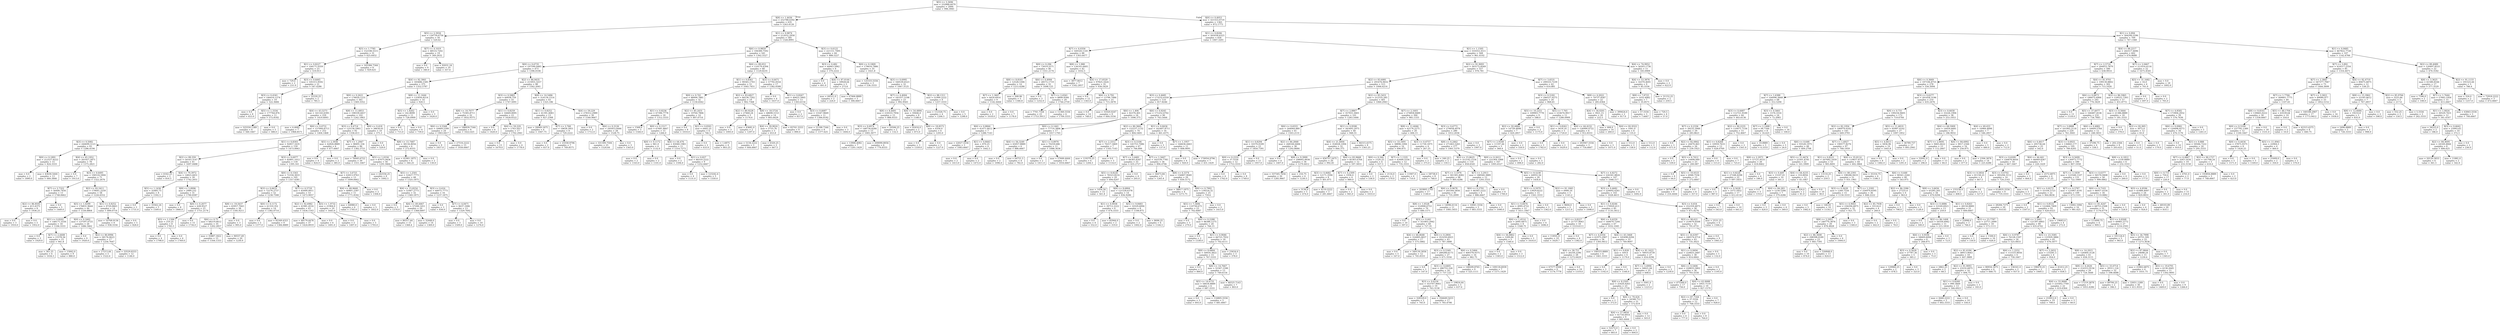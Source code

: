digraph Tree {
node [shape=box] ;
0 [label="X[5] <= 3.3696\nmse = 332888.6079\nsamples = 2000\nvalue = 996.3945"] ;
1 [label="X[8] <= 1.4436\nmse = 252788.6392\nsamples = 635\nvalue = 1263.4126"] ;
0 -> 1 [labeldistance=2.5, labelangle=45, headlabel="True"] ;
2 [label="X[5] <= 2.3934\nmse = 130739.6756\nsamples = 50\nvalue = 520.62"] ;
1 -> 2 ;
3 [label="X[5] <= 1.7785\nmse = 152108.5515\nsamples = 31\nvalue = 625.6452"] ;
2 -> 3 ;
4 [label="X[1] <= 0.8227\nmse = 104171.0359\nsamples = 23\nvalue = 519.913"] ;
3 -> 4 ;
5 [label="mse = 729.0\nsamples = 2\nvalue = 231.0"] ;
4 -> 5 ;
6 [label="X[3] <= 0.6445\nmse = 105315.9592\nsamples = 21\nvalue = 547.4286"] ;
4 -> 6 ;
7 [label="X[3] <= 0.4341\nmse = 106416.1274\nsamples = 19\nvalue = 522.3684"] ;
6 -> 7 ;
8 [label="mse = 0.0\nsamples = 8\nvalue = 453.0"] ;
7 -> 8 ;
9 [label="X[5] <= 1.3334\nmse = 177764.876\nsamples = 11\nvalue = 572.8182"] ;
7 -> 9 ;
10 [label="mse = 325550.1389\nsamples = 6\nvalue = 560.1667"] ;
9 -> 10 ;
11 [label="mse = 0.0\nsamples = 5\nvalue = 588.0"] ;
9 -> 11 ;
12 [label="mse = 32220.25\nsamples = 2\nvalue = 785.5"] ;
6 -> 12 ;
13 [label="mse = 165384.7344\nsamples = 8\nvalue = 929.625"] ;
3 -> 13 ;
14 [label="X[7] <= 4.1019\nmse = 48514.7202\nsamples = 19\nvalue = 349.2632"] ;
2 -> 14 ;
15 [label="mse = 0.0\nsamples = 9\nvalue = 340.0"] ;
14 -> 15 ;
16 [label="mse = 92031.24\nsamples = 10\nvalue = 357.6"] ;
14 -> 16 ;
17 [label="X[1] <= 0.9874\nmse = 212032.2958\nsamples = 585\nvalue = 1326.8991"] ;
1 -> 17 ;
18 [label="X[6] <= 0.9859\nmse = 194389.7592\nsamples = 541\nvalue = 1362.5527"] ;
17 -> 18 ;
19 [label="X[0] <= 0.6735\nmse = 197590.0485\nsamples = 473\nvalue = 1396.0106"] ;
18 -> 19 ;
20 [label="X[4] <= 92.3061\nmse = 183686.1585\nsamples = 375\nvalue = 1352.5787"] ;
19 -> 20 ;
21 [label="X[0] <= 0.2621\nmse = 178020.1231\nsamples = 361\nvalue = 1369.3352"] ;
20 -> 21 ;
22 [label="X[4] <= 43.5273\nmse = 161143.6395\nsamples = 259\nvalue = 1419.4093"] ;
21 -> 22 ;
23 [label="mse = 4.4082\nsamples = 7\nvalue = 1968.8571"] ;
22 -> 23 ;
24 [label="X[6] <= 0.0731\nmse = 157000.8713\nsamples = 252\nvalue = 1404.1468"] ;
22 -> 24 ;
25 [label="X[3] <= 0.5082\nmse = 244699.5123\nsamples = 93\nvalue = 1286.4194"] ;
24 -> 25 ;
26 [label="X[0] <= 0.1891\nmse = 212527.8222\nsamples = 15\nvalue = 824.3333"] ;
25 -> 26 ;
27 [label="mse = 0.0\nsamples = 2\nvalue = 1890.0"] ;
26 -> 27 ;
28 [label="mse = 43630.5444\nsamples = 13\nvalue = 660.3846"] ;
26 -> 28 ;
29 [label="X[4] <= 65.1952\nmse = 201927.5871\nsamples = 78\nvalue = 1375.2821"] ;
25 -> 29 ;
30 [label="mse = 0.0\nsamples = 7\nvalue = 1913.0"] ;
29 -> 30 ;
31 [label="X[3] <= 0.6495\nmse = 190518.5904\nsamples = 71\nvalue = 1322.2676"] ;
29 -> 31 ;
32 [label="X[7] <= 2.7322\nmse = 56446.7456\nsamples = 13\nvalue = 1748.8462"] ;
31 -> 32 ;
33 [label="X[2] <= 86.8593\nmse = 413.4375\nsamples = 8\nvalue = 1936.25"] ;
32 -> 33 ;
34 [label="mse = 0.0\nsamples = 3\nvalue = 1910.0"] ;
33 -> 34 ;
35 [label="mse = 0.0\nsamples = 5\nvalue = 1952.0"] ;
33 -> 35 ;
36 [label="mse = 0.0\nsamples = 5\nvalue = 1449.0"] ;
32 -> 36 ;
37 [label="X[2] <= 82.5411\nmse = 170641.2259\nsamples = 58\nvalue = 1226.6552"] ;
31 -> 37 ;
38 [label="X[5] <= 1.0299\nmse = 176831.9644\nsamples = 44\nvalue = 1330.8864"] ;
37 -> 38 ;
39 [label="X[1] <= 0.8202\nmse = 148171.5556\nsamples = 18\nvalue = 1106.3333"] ;
38 -> 39 ;
40 [label="mse = 0.0\nsamples = 3\nvalue = 1929.0"] ;
39 -> 40 ;
41 [label="X[7] <= 2.4408\nmse = 15378.56\nsamples = 15\nvalue = 941.8"] ;
39 -> 41 ;
42 [label="mse = 361.25\nsamples = 6\nvalue = 1034.5"] ;
41 -> 42 ;
43 [label="mse = 15842.0\nsamples = 9\nvalue = 880.0"] ;
41 -> 43 ;
44 [label="X[0] <= 0.1602\nmse = 137597.0725\nsamples = 26\nvalue = 1486.3462"] ;
38 -> 44 ;
45 [label="mse = 0.0\nsamples = 9\nvalue = 1920.0"] ;
44 -> 45 ;
46 [label="X[2] <= 80.8996\nmse = 58176.0623\nsamples = 17\nvalue = 1256.7647"] ;
44 -> 46 ;
47 [label="mse = 17213.44\nsamples = 5\nvalue = 1522.6"] ;
46 -> 47 ;
48 [label="mse = 33529.8333\nsamples = 12\nvalue = 1146.0"] ;
46 -> 48 ;
49 [label="X[1] <= 0.8252\nmse = 9729.0663\nsamples = 14\nvalue = 899.0714"] ;
37 -> 49 ;
50 [label="mse = 10768.9136\nsamples = 9\nvalue = 938.5556"] ;
49 -> 50 ;
51 [label="mse = 0.0\nsamples = 5\nvalue = 828.0"] ;
49 -> 51 ;
52 [label="X[1] <= 0.8303\nmse = 92857.1635\nsamples = 159\nvalue = 1473.0063"] ;
24 -> 52 ;
53 [label="X[2] <= 89.359\nmse = 54163.3147\nsamples = 41\nvalue = 1697.0488"] ;
52 -> 53 ;
54 [label="mse = 6162.25\nsamples = 2\nvalue = 816.5"] ;
53 -> 54 ;
55 [label="X[4] <= 79.3972\nmse = 14823.4451\nsamples = 39\nvalue = 1742.2051"] ;
53 -> 55 ;
56 [label="X[5] <= 1.1436\nmse = 32485.75\nsamples = 8\nvalue = 1592.5"] ;
55 -> 56 ;
57 [label="mse = 0.0\nsamples = 3\nvalue = 1731.0"] ;
56 -> 57 ;
58 [label="mse = 33562.24\nsamples = 5\nvalue = 1509.4"] ;
56 -> 58 ;
59 [label="X[8] <= 5.8996\nmse = 2989.232\nsamples = 31\nvalue = 1780.8387"] ;
55 -> 59 ;
60 [label="mse = 0.0\nsamples = 8\nvalue = 1866.0"] ;
59 -> 60 ;
61 [label="X[0] <= 0.2077\nmse = 628.9527\nsamples = 23\nvalue = 1751.2174"] ;
59 -> 61 ;
62 [label="X[5] <= 1.1306\nmse = 210.25\nsamples = 8\nvalue = 1783.5"] ;
61 -> 62 ;
63 [label="mse = 0.0\nsamples = 4\nvalue = 1798.0"] ;
62 -> 63 ;
64 [label="mse = 0.0\nsamples = 4\nvalue = 1769.0"] ;
62 -> 64 ;
65 [label="mse = 0.0\nsamples = 15\nvalue = 1734.0"] ;
61 -> 65 ;
66 [label="X[3] <= 0.6977\nmse = 82801.1012\nsamples = 118\nvalue = 1395.161"] ;
52 -> 66 ;
67 [label="X[0] <= 0.1563\nmse = 72334.3033\nsamples = 105\nvalue = 1357.4381"] ;
66 -> 67 ;
68 [label="X[3] <= 0.6633\nmse = 72276.2737\nsamples = 52\nvalue = 1238.7308"] ;
67 -> 68 ;
69 [label="X[8] <= 19.5637\nmse = 65957.7043\nsamples = 38\nvalue = 1185.9211"] ;
68 -> 69 ;
70 [label="X[6] <= 0.75\nmse = 68219.0612\nsamples = 35\nvalue = 1202.2857"] ;
69 -> 70 ;
71 [label="mse = 35887.1822\nsamples = 15\nvalue = 1164.1333"] ;
70 -> 71 ;
72 [label="mse = 90557.49\nsamples = 20\nvalue = 1230.9"] ;
70 -> 72 ;
73 [label="mse = 0.0\nsamples = 3\nvalue = 995.0"] ;
69 -> 73 ;
74 [label="X[0] <= 0.1172\nmse = 61310.352\nsamples = 14\nvalue = 1382.0714"] ;
68 -> 74 ;
75 [label="mse = 0.0\nsamples = 5\nvalue = 1377.0"] ;
74 -> 75 ;
76 [label="mse = 95349.4321\nsamples = 9\nvalue = 1384.8889"] ;
74 -> 76 ;
77 [label="X[7] <= 4.5718\nmse = 45000.9911\nsamples = 53\nvalue = 1473.9057"] ;
67 -> 77 ;
78 [label="X[2] <= 92.6982\nmse = 41981.4516\nsamples = 43\nvalue = 1434.1163"] ;
77 -> 78 ;
79 [label="mse = 48179.4478\nsamples = 37\nvalue = 1424.8919"] ;
78 -> 79 ;
80 [label="mse = 0.0\nsamples = 6\nvalue = 1491.0"] ;
78 -> 80 ;
81 [label="X[5] <= 1.9732\nmse = 21904.0\nsamples = 10\nvalue = 1645.0"] ;
77 -> 81 ;
82 [label="mse = 0.0\nsamples = 5\nvalue = 1497.0"] ;
81 -> 82 ;
83 [label="mse = 0.0\nsamples = 5\nvalue = 1793.0"] ;
81 -> 83 ;
84 [label="X[7] <= 3.6725\nmse = 63013.9763\nsamples = 13\nvalue = 1699.8462"] ;
66 -> 84 ;
85 [label="X[4] <= 68.9668\nmse = 40801.2397\nsamples = 11\nvalue = 1771.8182"] ;
84 -> 85 ;
86 [label="mse = 64980.0\nsamples = 6\nvalue = 1705.0"] ;
85 -> 86 ;
87 [label="mse = 0.0\nsamples = 5\nvalue = 1852.0"] ;
85 -> 87 ;
88 [label="mse = 0.0\nsamples = 2\nvalue = 1304.0"] ;
84 -> 88 ;
89 [label="X[8] <= 11.6853\nmse = 198339.4457\nsamples = 102\nvalue = 1242.1863"] ;
21 -> 89 ;
90 [label="X[3] <= 0.4714\nmse = 125136.5903\nsamples = 92\nvalue = 1336.413"] ;
89 -> 90 ;
91 [label="X[5] <= 2.3936\nmse = 42826.8889\nsamples = 6\nvalue = 677.6667"] ;
90 -> 91 ;
92 [label="mse = 0.0\nsamples = 4\nvalue = 824.0"] ;
91 -> 92 ;
93 [label="mse = 0.0\nsamples = 2\nvalue = 385.0"] ;
91 -> 93 ;
94 [label="X[7] <= 1.2947\nmse = 98491.536\nsamples = 86\nvalue = 1382.3721"] ;
90 -> 94 ;
95 [label="mse = 76045.6722\nsamples = 30\nvalue = 1551.1667"] ;
94 -> 95 ;
96 [label="X[5] <= 1.0334\nmse = 87075.9436\nsamples = 56\nvalue = 1291.9464"] ;
94 -> 96 ;
97 [label="mse = 242556.25\nsamples = 8\nvalue = 1092.5"] ;
96 -> 97 ;
98 [label="X[5] <= 1.2501\nmse = 53427.7773\nsamples = 48\nvalue = 1325.1875"] ;
96 -> 98 ;
99 [label="X[4] <= 15.8254\nmse = 51847.2773\nsamples = 32\nvalue = 1369.1875"] ;
98 -> 99 ;
100 [label="mse = 0.0\nsamples = 3\nvalue = 1374.0"] ;
99 -> 100 ;
101 [label="X[4] <= 49.4467\nmse = 57208.1451\nsamples = 29\nvalue = 1368.6897"] ;
99 -> 101 ;
102 [label="mse = 80317.44\nsamples = 15\nvalue = 1368.4"] ;
101 -> 102 ;
103 [label="mse = 32448.0\nsamples = 14\nvalue = 1369.0"] ;
101 -> 103 ;
104 [label="X[3] <= 0.616\nmse = 44972.7773\nsamples = 16\nvalue = 1237.1875"] ;
98 -> 104 ;
105 [label="mse = 0.0\nsamples = 3\nvalue = 836.0"] ;
104 -> 105 ;
106 [label="X[7] <= 4.0471\nmse = 9637.1006\nsamples = 13\nvalue = 1329.7692"] ;
104 -> 106 ;
107 [label="mse = 0.0\nsamples = 3\nvalue = 1509.0"] ;
106 -> 107 ;
108 [label="mse = 0.0\nsamples = 10\nvalue = 1276.0"] ;
106 -> 108 ;
109 [label="X[0] <= 0.418\nmse = 38630.01\nsamples = 10\nvalue = 375.3"] ;
89 -> 109 ;
110 [label="mse = 0.0\nsamples = 4\nvalue = 529.0"] ;
109 -> 110 ;
111 [label="X[8] <= 15.7487\nmse = 38134.8056\nsamples = 6\nvalue = 272.8333"] ;
109 -> 111 ;
112 [label="mse = 41901.1875\nsamples = 4\nvalue = 344.25"] ;
111 -> 112 ;
113 [label="mse = 0.0\nsamples = 2\nvalue = 130.0"] ;
111 -> 113 ;
114 [label="X[8] <= 11.1644\nmse = 135856.8214\nsamples = 14\nvalue = 920.5"] ;
20 -> 114 ;
115 [label="X[5] <= 1.8262\nmse = 142.8099\nsamples = 11\nvalue = 728.0909"] ;
114 -> 115 ;
116 [label="mse = 0.0\nsamples = 5\nvalue = 715.0"] ;
115 -> 116 ;
117 [label="mse = 0.0\nsamples = 6\nvalue = 739.0"] ;
115 -> 117 ;
118 [label="mse = 0.0\nsamples = 3\nvalue = 1626.0"] ;
114 -> 118 ;
119 [label="X[2] <= 86.9435\nmse = 215955.3257\nsamples = 98\nvalue = 1562.2041"] ;
19 -> 119 ;
120 [label="X[3] <= 0.5883\nmse = 60938.759\nsamples = 55\nvalue = 1747.5091"] ;
119 -> 120 ;
121 [label="X[8] <= 10.7077\nmse = 75305.8711\nsamples = 32\nvalue = 1832.9375"] ;
120 -> 121 ;
122 [label="X[6] <= 0.5568\nmse = 18469.5399\nsamples = 24\nvalue = 1903.0417"] ;
121 -> 122 ;
123 [label="mse = 0.0\nsamples = 9\nvalue = 1857.0"] ;
122 -> 123 ;
124 [label="mse = 27516.2222\nsamples = 15\nvalue = 1930.6667"] ;
122 -> 124 ;
125 [label="mse = 186839.7344\nsamples = 8\nvalue = 1622.625"] ;
121 -> 125 ;
126 [label="X[1] <= 0.8259\nmse = 16669.0095\nsamples = 23\nvalue = 1628.6522"] ;
120 -> 126 ;
127 [label="mse = 0.0\nsamples = 6\nvalue = 1420.0"] ;
126 -> 127 ;
128 [label="X[4] <= 59.229\nmse = 1763.5017\nsamples = 17\nvalue = 1702.2941"] ;
126 -> 128 ;
129 [label="mse = 0.0\nsamples = 13\nvalue = 1679.0"] ;
128 -> 129 ;
130 [label="mse = 0.0\nsamples = 4\nvalue = 1778.0"] ;
128 -> 130 ;
131 [label="X[8] <= 14.5486\nmse = 314134.1514\nsamples = 43\nvalue = 1325.186"] ;
119 -> 131 ;
132 [label="X[1] <= 0.8252\nmse = 41391.4083\nsamples = 13\nvalue = 827.2308"] ;
131 -> 132 ;
133 [label="mse = 20049.1875\nsamples = 4\nvalue = 1047.75"] ;
132 -> 133 ;
134 [label="X[7] <= 3.768\nmse = 19658.3951\nsamples = 9\nvalue = 729.2222"] ;
132 -> 134 ;
135 [label="mse = 0.0\nsamples = 2\nvalue = 657.0"] ;
134 -> 135 ;
136 [label="mse = 23358.9796\nsamples = 7\nvalue = 749.8571"] ;
134 -> 136 ;
137 [label="X[4] <= 59.229\nmse = 278312.2989\nsamples = 30\nvalue = 1540.9667"] ;
131 -> 137 ;
138 [label="mse = 0.0\nsamples = 2\nvalue = 1712.0"] ;
137 -> 138 ;
139 [label="X[6] <= 0.3126\nmse = 295953.0446\nsamples = 28\nvalue = 1528.75"] ;
137 -> 139 ;
140 [label="mse = 331309.7504\nsamples = 25\nvalue = 1524.64"] ;
139 -> 140 ;
141 [label="mse = 0.0\nsamples = 3\nvalue = 1563.0"] ;
139 -> 141 ;
142 [label="X[4] <= 89.053\nmse = 110179.4394\nsamples = 68\nvalue = 1129.8235"] ;
18 -> 142 ;
143 [label="X[1] <= 0.8361\nmse = 99365.1703\nsamples = 51\nvalue = 1045.7451"] ;
142 -> 143 ;
144 [label="X[0] <= 0.741\nmse = 88994.7881\nsamples = 32\nvalue = 1130.6562"] ;
143 -> 144 ;
145 [label="X[1] <= 0.8236\nmse = 67396.7778\nsamples = 18\nvalue = 1312.3333"] ;
144 -> 145 ;
146 [label="mse = 1568.0\nsamples = 3\nvalue = 1544.0"] ;
145 -> 146 ;
147 [label="X[0] <= 0.1517\nmse = 67681.8667\nsamples = 15\nvalue = 1266.0"] ;
145 -> 147 ;
148 [label="X[0] <= 0.1172\nmse = 961.0\nsamples = 4\nvalue = 1132.0"] ;
147 -> 148 ;
149 [label="mse = 0.0\nsamples = 2\nvalue = 1163.0"] ;
148 -> 149 ;
150 [label="mse = 0.0\nsamples = 2\nvalue = 1101.0"] ;
148 -> 150 ;
151 [label="X[4] <= 64.476\nmse = 83040.1983\nsamples = 11\nvalue = 1314.7273"] ;
147 -> 151 ;
152 [label="mse = 0.0\nsamples = 2\nvalue = 1594.0"] ;
151 -> 152 ;
153 [label="X[1] <= 0.827\nmse = 80310.2222\nsamples = 9\nvalue = 1252.6667"] ;
151 -> 153 ;
154 [label="mse = 0.0\nsamples = 4\nvalue = 1131.0"] ;
153 -> 154 ;
155 [label="mse = 123242.4\nsamples = 5\nvalue = 1350.0"] ;
153 -> 155 ;
156 [label="X[2] <= 85.2431\nmse = 19764.7806\nsamples = 14\nvalue = 897.0714"] ;
144 -> 156 ;
157 [label="mse = 0.0\nsamples = 8\nvalue = 1010.0"] ;
156 -> 157 ;
158 [label="X[1] <= 0.8301\nmse = 6442.25\nsamples = 6\nvalue = 746.5"] ;
156 -> 158 ;
159 [label="mse = 0.0\nsamples = 2\nvalue = 633.0"] ;
158 -> 159 ;
160 [label="mse = 1.6875\nsamples = 4\nvalue = 803.25"] ;
158 -> 160 ;
161 [label="X[2] <= 83.6827\nmse = 84236.7202\nsamples = 19\nvalue = 902.7368"] ;
143 -> 161 ;
162 [label="X[2] <= 80.9228\nmse = 27460.24\nsamples = 5\nvalue = 1174.6"] ;
161 -> 162 ;
163 [label="mse = 0.0\nsamples = 3\nvalue = 1093.0"] ;
162 -> 163 ;
164 [label="mse = 43681.0\nsamples = 2\nvalue = 1297.0"] ;
162 -> 164 ;
165 [label="X[8] <= 18.5724\nmse = 68690.5153\nsamples = 14\nvalue = 805.6429"] ;
161 -> 165 ;
166 [label="X[4] <= 39.9024\nmse = 5733.76\nsamples = 5\nvalue = 653.8"] ;
165 -> 166 ;
167 [label="mse = 5134.2222\nsamples = 3\nvalue = 644.6667"] ;
166 -> 167 ;
168 [label="mse = 6320.25\nsamples = 2\nvalue = 667.5"] ;
166 -> 168 ;
169 [label="mse = 83741.3333\nsamples = 9\nvalue = 890.0"] ;
165 -> 169 ;
170 [label="X[3] <= 0.6471\nmse = 57792.0554\nsamples = 17\nvalue = 1382.0588"] ;
142 -> 170 ;
171 [label="mse = 0.0\nsamples = 4\nvalue = 1637.0"] ;
170 -> 171 ;
172 [label="X[1] <= 0.8267\nmse = 49422.3905\nsamples = 13\nvalue = 1303.6154"] ;
170 -> 172 ;
173 [label="mse = 0.0\nsamples = 2\nvalue = 857.0"] ;
172 -> 173 ;
174 [label="X[3] <= 0.6687\nmse = 15547.9669\nsamples = 11\nvalue = 1384.8182"] ;
172 -> 174 ;
175 [label="mse = 21188.7344\nsamples = 8\nvalue = 1377.625"] ;
174 -> 175 ;
176 [label="mse = 0.0\nsamples = 3\nvalue = 1404.0"] ;
174 -> 176 ;
177 [label="X[3] <= 0.6122\nmse = 221151.7495\nsamples = 44\nvalue = 888.5227"] ;
17 -> 177 ;
178 [label="X[3] <= 0.482\nmse = 44963.5062\nsamples = 9\nvalue = 370.2222"] ;
177 -> 178 ;
179 [label="mse = 0.0\nsamples = 4\nvalue = 491.0"] ;
178 -> 179 ;
180 [label="X[4] <= 87.0144\nmse = 59928.64\nsamples = 5\nvalue = 273.6"] ;
178 -> 180 ;
181 [label="mse = 44521.0\nsamples = 2\nvalue = 224.0"] ;
180 -> 181 ;
182 [label="mse = 67466.8889\nsamples = 3\nvalue = 306.6667"] ;
180 -> 182 ;
183 [label="X[0] <= 0.1809\nmse = 179616.7886\nsamples = 35\nvalue = 1021.8"] ;
177 -> 183 ;
184 [label="mse = 125333.5556\nsamples = 3\nvalue = 536.3333"] ;
183 -> 184 ;
185 [label="X[3] <= 0.6995\nmse = 160539.6523\nsamples = 32\nvalue = 1067.3125"] ;
183 -> 185 ;
186 [label="X[7] <= 4.4004\nmse = 183357.5198\nsamples = 23\nvalue = 992.9565"] ;
185 -> 186 ;
187 [label="X[8] <= 8.4491\nmse = 218333.7956\nsamples = 15\nvalue = 888.9333"] ;
186 -> 187 ;
188 [label="X[3] <= 0.6974\nmse = 148734.8284\nsamples = 13\nvalue = 1005.3077"] ;
187 -> 188 ;
189 [label="mse = 13906.4082\nsamples = 7\nvalue = 1201.1429"] ;
188 -> 189 ;
190 [label="mse = 209090.8056\nsamples = 6\nvalue = 776.8333"] ;
188 -> 190 ;
191 [label="mse = 10506.25\nsamples = 2\nvalue = 132.5"] ;
187 -> 191 ;
192 [label="X[4] <= 54.4894\nmse = 59446.0\nsamples = 8\nvalue = 1188.0"] ;
186 -> 192 ;
193 [label="mse = 92416.0\nsamples = 2\nvalue = 873.0"] ;
192 -> 193 ;
194 [label="X[8] <= 18.8572\nmse = 4356.0\nsamples = 6\nvalue = 1293.0"] ;
192 -> 194 ;
195 [label="mse = 0.0\nsamples = 3\nvalue = 1359.0"] ;
194 -> 195 ;
196 [label="mse = 0.0\nsamples = 3\nvalue = 1227.0"] ;
194 -> 196 ;
197 [label="X[2] <= 88.1311\nmse = 51990.2222\nsamples = 9\nvalue = 1257.3333"] ;
185 -> 197 ;
198 [label="mse = 112326.75\nsamples = 4\nvalue = 1206.5"] ;
197 -> 198 ;
199 [label="mse = 0.0\nsamples = 5\nvalue = 1298.0"] ;
197 -> 199 ;
200 [label="X[0] <= 0.4053\nmse = 321553.0719\nsamples = 1365\nvalue = 872.1773"] ;
0 -> 200 [labeldistance=2.5, labelangle=-45, headlabel="False"] ;
201 [label="X[1] <= 0.8206\nmse = 305038.6323\nsamples = 656\nvalue = 1007.3201"] ;
200 -> 201 ;
202 [label="X[7] <= 4.0356\nmse = 169320.1145\nsamples = 88\nvalue = 1303.6477"] ;
201 -> 202 ;
203 [label="X[0] <= 0.296\nmse = 73019.2571\nsamples = 46\nvalue = 1551.2174"] ;
202 -> 203 ;
204 [label="X[8] <= 8.8161\nmse = 12528.5306\nsamples = 14\nvalue = 1215.4286"] ;
203 -> 204 ;
205 [label="X[7] <= 1.3607\nmse = 4424.6914\nsamples = 9\nvalue = 1142.4444"] ;
204 -> 205 ;
206 [label="mse = 0.0\nsamples = 2\nvalue = 1018.0"] ;
205 -> 206 ;
207 [label="mse = 0.0\nsamples = 7\nvalue = 1178.0"] ;
205 -> 207 ;
208 [label="mse = 268.96\nsamples = 5\nvalue = 1346.8"] ;
204 -> 208 ;
209 [label="X[6] <= 0.4994\nmse = 28572.1719\nsamples = 32\nvalue = 1698.125"] ;
203 -> 209 ;
210 [label="mse = 0.0\nsamples = 3\nvalue = 1252.0"] ;
209 -> 210 ;
211 [label="X[7] <= 2.6561\nmse = 8808.9584\nsamples = 29\nvalue = 1744.2759"] ;
209 -> 211 ;
212 [label="mse = 7741.7164\nsamples = 23\nvalue = 1753.3913"] ;
211 -> 212 ;
213 [label="mse = 11360.5556\nsamples = 6\nvalue = 1709.3333"] ;
211 -> 213 ;
214 [label="X[8] <= 1.988\nmse = 134143.4405\nsamples = 42\nvalue = 1032.5"] ;
202 -> 214 ;
215 [label="mse = 3877.0612\nsamples = 7\nvalue = 1542.2857"] ;
214 -> 215 ;
216 [label="X[4] <= 17.0529\nmse = 97825.1624\nsamples = 35\nvalue = 930.5429"] ;
214 -> 216 ;
217 [label="mse = 0.0\nsamples = 12\nvalue = 1343.0"] ;
216 -> 217 ;
218 [label="X[6] <= 0.792\nmse = 13796.7486\nsamples = 23\nvalue = 715.3478"] ;
216 -> 218 ;
219 [label="mse = 0.0\nsamples = 14\nvalue = 748.0"] ;
218 -> 219 ;
220 [label="mse = 31020.0247\nsamples = 9\nvalue = 664.5556"] ;
218 -> 220 ;
221 [label="X[1] <= 1.1505\nmse = 310353.3511\nsamples = 568\nvalue = 961.4102"] ;
201 -> 221 ;
222 [label="X[2] <= 91.9093\nmse = 303172.8569\nsamples = 557\nvalue = 976.781"] ;
221 -> 222 ;
223 [label="X[2] <= 83.6081\nmse = 291676.9032\nsamples = 515\nvalue = 1006.6214"] ;
222 -> 223 ;
224 [label="X[3] <= 0.4685\nmse = 173232.6359\nsamples = 114\nvalue = 817.8246"] ;
223 -> 224 ;
225 [label="X[6] <= 1.406\nmse = 82376.401\nsamples = 24\nvalue = 1096.375"] ;
224 -> 225 ;
226 [label="X[6] <= 0.8844\nmse = 41471.0612\nsamples = 7\nvalue = 1288.7143"] ;
225 -> 226 ;
227 [label="mse = 22027.5556\nsamples = 3\nvalue = 1083.6667"] ;
226 -> 227 ;
228 [label="X[1] <= 0.8443\nmse = 870.25\nsamples = 4\nvalue = 1442.5"] ;
226 -> 228 ;
229 [label="mse = 0.0\nsamples = 2\nvalue = 1413.0"] ;
228 -> 229 ;
230 [label="mse = 0.0\nsamples = 2\nvalue = 1472.0"] ;
228 -> 230 ;
231 [label="X[0] <= 0.1441\nmse = 77714.3806\nsamples = 17\nvalue = 1017.1765"] ;
225 -> 231 ;
232 [label="X[4] <= 56.3249\nmse = 65057.8889\nsamples = 6\nvalue = 886.6667"] ;
231 -> 232 ;
233 [label="mse = 0.0\nsamples = 2\nvalue = 1096.0"] ;
232 -> 233 ;
234 [label="mse = 64721.5\nsamples = 4\nvalue = 782.0"] ;
232 -> 234 ;
235 [label="X[1] <= 0.8976\nmse = 70259.686\nsamples = 11\nvalue = 1088.3636"] ;
231 -> 235 ;
236 [label="mse = 0.0\nsamples = 2\nvalue = 1411.0"] ;
235 -> 236 ;
237 [label="mse = 57600.4444\nsamples = 9\nvalue = 1016.6667"] ;
235 -> 237 ;
238 [label="X[6] <= 0.9245\nmse = 171252.6702\nsamples = 90\nvalue = 743.5444"] ;
224 -> 238 ;
239 [label="X[2] <= 80.3662\nmse = 152237.1132\nsamples = 74\nvalue = 804.5405"] ;
238 -> 239 ;
240 [label="X[7] <= 2.3312\nmse = 70217.3469\nsamples = 7\nvalue = 1165.7143"] ;
239 -> 240 ;
241 [label="mse = 119370.25\nsamples = 4\nvalue = 1204.5"] ;
240 -> 241 ;
242 [label="mse = 0.0\nsamples = 3\nvalue = 1114.0"] ;
240 -> 242 ;
243 [label="X[3] <= 0.5106\nmse = 145753.7086\nsamples = 67\nvalue = 766.806"] ;
239 -> 243 ;
244 [label="X[7] <= 3.4481\nmse = 94365.8347\nsamples = 33\nvalue = 635.2727"] ;
243 -> 244 ;
245 [label="X[5] <= 8.8226\nmse = 78323.8216\nsamples = 29\nvalue = 694.6207"] ;
244 -> 245 ;
246 [label="mse = 1456.56\nsamples = 15\nvalue = 561.8"] ;
245 -> 246 ;
247 [label="X[8] <= 8.6804\nmse = 121528.6378\nsamples = 14\nvalue = 836.9286"] ;
245 -> 247 ;
248 [label="X[1] <= 0.9938\nmse = 39712.2222\nsamples = 6\nvalue = 474.3333"] ;
247 -> 248 ;
249 [label="mse = 0.0\nsamples = 4\nvalue = 552.0"] ;
248 -> 249 ;
250 [label="mse = 82944.0\nsamples = 2\nvalue = 319.0"] ;
248 -> 250 ;
251 [label="X[5] <= 9.8483\nmse = 10329.6094\nsamples = 8\nvalue = 1108.875"] ;
247 -> 251 ;
252 [label="mse = 0.0\nsamples = 2\nvalue = 1002.0"] ;
251 -> 252 ;
253 [label="mse = 8696.25\nsamples = 6\nvalue = 1144.5"] ;
251 -> 253 ;
254 [label="mse = 0.0\nsamples = 4\nvalue = 205.0"] ;
244 -> 254 ;
255 [label="X[7] <= 1.5607\nmse = 162539.7785\nsamples = 34\nvalue = 894.4706"] ;
243 -> 255 ;
256 [label="mse = 34473.84\nsamples = 5\nvalue = 1265.4"] ;
255 -> 256 ;
257 [label="X[8] <= 6.3374\nmse = 156807.9049\nsamples = 29\nvalue = 830.5172"] ;
255 -> 257 ;
258 [label="mse = 38817.1875\nsamples = 4\nvalue = 1273.75"] ;
257 -> 258 ;
259 [label="X[6] <= 0.7902\nmse = 139224.32\nsamples = 25\nvalue = 759.6"] ;
257 -> 259 ;
260 [label="X[5] <= 7.3406\nmse = 110730.673\nsamples = 23\nvalue = 702.6087"] ;
259 -> 260 ;
261 [label="mse = 0.0\nsamples = 3\nvalue = 279.0"] ;
260 -> 261 ;
262 [label="X[6] <= 0.2288\nmse = 96386.1275\nsamples = 20\nvalue = 766.15"] ;
260 -> 262 ;
263 [label="mse = 0.0\nsamples = 2\nvalue = 1338.0"] ;
262 -> 263 ;
264 [label="X[1] <= 0.9046\nmse = 66723.7932\nsamples = 18\nvalue = 702.6111"] ;
262 -> 264 ;
265 [label="X[8] <= 8.6804\nmse = 50054.3822\nsamples = 15\nvalue = 767.5333"] ;
264 -> 265 ;
266 [label="mse = 0.0\nsamples = 2\nvalue = 884.0"] ;
265 -> 266 ;
267 [label="X[8] <= 14.7667\nmse = 55347.1598\nsamples = 13\nvalue = 749.6154"] ;
265 -> 267 ;
268 [label="X[5] <= 14.6731\nmse = 58434.8889\nsamples = 6\nvalue = 687.3333"] ;
267 -> 268 ;
269 [label="mse = 0.0\nsamples = 3\nvalue = 693.0"] ;
268 -> 269 ;
270 [label="mse = 116805.5556\nsamples = 3\nvalue = 681.6667"] ;
268 -> 270 ;
271 [label="mse = 46525.7143\nsamples = 7\nvalue = 803.0"] ;
267 -> 271 ;
272 [label="mse = 23624.0\nsamples = 3\nvalue = 378.0"] ;
264 -> 272 ;
273 [label="mse = 0.0\nsamples = 2\nvalue = 1415.0"] ;
259 -> 273 ;
274 [label="X[1] <= 0.8436\nmse = 162407.8711\nsamples = 16\nvalue = 461.4375"] ;
238 -> 274 ;
275 [label="mse = 0.0\nsamples = 5\nvalue = 137.0"] ;
274 -> 275 ;
276 [label="X[7] <= 1.1957\nmse = 166636.4463\nsamples = 11\nvalue = 608.9091"] ;
274 -> 276 ;
277 [label="mse = 0.0\nsamples = 4\nvalue = 920.0"] ;
276 -> 277 ;
278 [label="mse = 174954.9796\nsamples = 7\nvalue = 431.1429"] ;
276 -> 278 ;
279 [label="X[2] <= 85.5431\nmse = 312335.285\nsamples = 401\nvalue = 1060.2943"] ;
223 -> 279 ;
280 [label="X[7] <= 2.8867\nmse = 357031.0401\nsamples = 101\nvalue = 1283.5446"] ;
279 -> 280 ;
281 [label="X[6] <= 0.6555\nmse = 244064.889\nsamples = 61\nvalue = 1503.2131"] ;
280 -> 281 ;
282 [label="X[1] <= 0.8294\nmse = 10370.0189\nsamples = 23\nvalue = 1850.7391"] ;
281 -> 282 ;
283 [label="X[0] <= 0.2332\nmse = 37.5556\nsamples = 12\nvalue = 1753.3333"] ;
282 -> 283 ;
284 [label="mse = 0.0\nsamples = 4\nvalue = 1762.0"] ;
283 -> 284 ;
285 [label="mse = 0.0\nsamples = 8\nvalue = 1749.0"] ;
283 -> 285 ;
286 [label="mse = 0.0\nsamples = 11\nvalue = 1957.0"] ;
282 -> 286 ;
287 [label="X[2] <= 84.2848\nmse = 268166.6406\nsamples = 38\nvalue = 1292.8684"] ;
281 -> 287 ;
288 [label="mse = 0.0\nsamples = 4\nvalue = 1407.0"] ;
287 -> 288 ;
289 [label="X[8] <= 9.3999\nmse = 298002.8936\nsamples = 34\nvalue = 1279.4412"] ;
287 -> 289 ;
290 [label="mse = 337345.7656\nsamples = 30\nvalue = 1285.9667"] ;
289 -> 290 ;
291 [label="mse = 216.75\nsamples = 4\nvalue = 1230.5"] ;
289 -> 291 ;
292 [label="X[1] <= 0.9598\nmse = 343495.2975\nsamples = 40\nvalue = 948.55"] ;
280 -> 292 ;
293 [label="X[4] <= 21.4004\nmse = 354028.1094\nsamples = 32\nvalue = 844.375"] ;
292 -> 293 ;
294 [label="mse = 456757.2475\nsamples = 20\nvalue = 992.45"] ;
293 -> 294 ;
295 [label="X[4] <= 83.9668\nmse = 85363.0764\nsamples = 12\nvalue = 597.5833"] ;
293 -> 295 ;
296 [label="X[3] <= 0.4682\nmse = 12171.3594\nsamples = 8\nvalue = 401.875"] ;
295 -> 296 ;
297 [label="mse = 3136.0\nsamples = 5\nvalue = 474.0"] ;
296 -> 297 ;
298 [label="mse = 4110.2222\nsamples = 3\nvalue = 281.6667"] ;
296 -> 298 ;
299 [label="X[7] <= 4.2309\nmse = 1936.0\nsamples = 4\nvalue = 989.0"] ;
295 -> 299 ;
300 [label="mse = 0.0\nsamples = 2\nvalue = 945.0"] ;
299 -> 300 ;
301 [label="mse = 0.0\nsamples = 2\nvalue = 1033.0"] ;
299 -> 301 ;
302 [label="mse = 84315.4375\nsamples = 8\nvalue = 1365.25"] ;
292 -> 302 ;
303 [label="X[7] <= 2.1603\nmse = 274858.8489\nsamples = 300\nvalue = 985.1333"] ;
279 -> 303 ;
304 [label="X[8] <= 11.6046\nmse = 62176.2275\nsamples = 20\nvalue = 606.15"] ;
303 -> 304 ;
305 [label="X[5] <= 33.3491\nmse = 38896.1094\nsamples = 16\nvalue = 690.875"] ;
304 -> 305 ;
306 [label="X[0] <= 0.344\nmse = 1520.25\nsamples = 4\nvalue = 557.5"] ;
305 -> 306 ;
307 [label="mse = 0.0\nsamples = 2\nvalue = 536.0"] ;
306 -> 307 ;
308 [label="mse = 2116.0\nsamples = 2\nvalue = 579.0"] ;
306 -> 308 ;
309 [label="X[7] <= 1.1335\nmse = 43448.5556\nsamples = 12\nvalue = 735.3333"] ;
305 -> 309 ;
310 [label="mse = 11907.0\nsamples = 4\nvalue = 710.0"] ;
309 -> 310 ;
311 [label="mse = 58738.0\nsamples = 8\nvalue = 748.0"] ;
309 -> 311 ;
312 [label="X[3] <= 0.4757\nmse = 11730.1875\nsamples = 4\nvalue = 267.25"] ;
304 -> 312 ;
313 [label="mse = 0.0\nsamples = 2\nvalue = 375.0"] ;
312 -> 313 ;
314 [label="mse = 240.25\nsamples = 2\nvalue = 159.5"] ;
312 -> 314 ;
315 [label="X[3] <= 0.6772\nmse = 279058.4978\nsamples = 280\nvalue = 1012.2036"] ;
303 -> 315 ;
316 [label="X[8] <= 6.2462\nmse = 271463.5265\nsamples = 277\nvalue = 1001.5379"] ;
315 -> 316 ;
317 [label="X[5] <= 15.8625\nmse = 312142.1534\nsamples = 110\nvalue = 858.6545"] ;
316 -> 317 ;
318 [label="X[7] <= 3.1076\nmse = 301305.4082\nsamples = 98\nvalue = 805.4286"] ;
317 -> 318 ;
319 [label="mse = 203805.1765\nsamples = 17\nvalue = 1140.0"] ;
318 -> 319 ;
320 [label="X[6] <= 0.9678\nmse = 293344.5856\nsamples = 81\nvalue = 735.2099"] ;
318 -> 320 ;
321 [label="X[8] <= 1.0528\nmse = 314908.6753\nsamples = 70\nvalue = 680.1571"] ;
320 -> 321 ;
322 [label="mse = 0.0\nsamples = 10\nvalue = 397.0"] ;
321 -> 322 ;
323 [label="X[3] <= 0.441\nmse = 351803.2942\nsamples = 60\nvalue = 727.35"] ;
321 -> 323 ;
324 [label="X[4] <= 66.0648\nmse = 316005.0657\nsamples = 17\nvalue = 575.5882"] ;
323 -> 324 ;
325 [label="mse = 0.0\nsamples = 5\nvalue = 167.0"] ;
324 -> 325 ;
326 [label="mse = 349130.3056\nsamples = 12\nvalue = 745.8333"] ;
324 -> 326 ;
327 [label="X[0] <= 0.2804\nmse = 353250.6923\nsamples = 43\nvalue = 787.3488"] ;
323 -> 327 ;
328 [label="X[3] <= 0.5349\nmse = 289288.6173\nsamples = 27\nvalue = 671.5556"] ;
327 -> 328 ;
329 [label="mse = 0.0\nsamples = 3\nvalue = 147.0"] ;
328 -> 329 ;
330 [label="X[3] <= 0.6405\nmse = 286755.526\nsamples = 24\nvalue = 737.125"] ;
328 -> 330 ;
331 [label="X[3] <= 0.6234\nmse = 353707.9003\nsamples = 19\nvalue = 763.3158"] ;
330 -> 331 ;
332 [label="mse = 328329.0\nsamples = 2\nvalue = 745.0"] ;
331 -> 332 ;
333 [label="mse = 356649.5433\nsamples = 17\nvalue = 765.4706"] ;
331 -> 333 ;
334 [label="mse = 19824.64\nsamples = 5\nvalue = 637.6"] ;
330 -> 334 ;
335 [label="X[6] <= 0.5466\nmse = 400378.9375\nsamples = 16\nvalue = 982.75"] ;
327 -> 335 ;
336 [label="mse = 148209.8765\nsamples = 9\nvalue = 525.1111"] ;
335 -> 336 ;
337 [label="mse = 109118.6939\nsamples = 7\nvalue = 1571.1429"] ;
335 -> 337 ;
338 [label="mse = 14096.6116\nsamples = 11\nvalue = 1085.5455"] ;
320 -> 338 ;
339 [label="X[7] <= 3.2913\nmse = 188560.3889\nsamples = 12\nvalue = 1293.3333"] ;
317 -> 339 ;
340 [label="X[0] <= 0.2791\nmse = 46365.2222\nsamples = 6\nvalue = 886.6667"] ;
339 -> 340 ;
341 [label="mse = 10041.5556\nsamples = 3\nvalue = 683.3333"] ;
340 -> 341 ;
342 [label="mse = 0.0\nsamples = 3\nvalue = 1090.0"] ;
340 -> 342 ;
343 [label="mse = 0.0\nsamples = 6\nvalue = 1700.0"] ;
339 -> 343 ;
344 [label="X[0] <= 0.2612\nmse = 222364.1908\nsamples = 167\nvalue = 1095.6527"] ;
316 -> 344 ;
345 [label="X[5] <= 8.5238\nmse = 44955.56\nsamples = 20\nvalue = 1456.8"] ;
344 -> 345 ;
346 [label="X[3] <= 0.5979\nmse = 13929.8222\nsamples = 15\nvalue = 1561.3333"] ;
345 -> 346 ;
347 [label="X[1] <= 0.8476\nmse = 4995.4722\nsamples = 12\nvalue = 1611.1667"] ;
346 -> 347 ;
348 [label="X[6] <= 1.4514\nmse = 2095.6875\nsamples = 8\nvalue = 1568.75"] ;
347 -> 348 ;
349 [label="X[4] <= 56.8862\nmse = 1209.84\nsamples = 5\nvalue = 1540.4"] ;
348 -> 349 ;
350 [label="mse = 0.0\nsamples = 2\nvalue = 1583.0"] ;
349 -> 350 ;
351 [label="mse = 0.0\nsamples = 3\nvalue = 1512.0"] ;
349 -> 351 ;
352 [label="mse = 0.0\nsamples = 3\nvalue = 1616.0"] ;
348 -> 352 ;
353 [label="mse = 0.0\nsamples = 4\nvalue = 1696.0"] ;
347 -> 353 ;
354 [label="mse = 0.0\nsamples = 3\nvalue = 1362.0"] ;
346 -> 354 ;
355 [label="X[2] <= 91.1845\nmse = 6906.16\nsamples = 5\nvalue = 1143.2"] ;
345 -> 355 ;
356 [label="mse = 9604.0\nsamples = 2\nvalue = 1211.0"] ;
355 -> 356 ;
357 [label="mse = 0.0\nsamples = 3\nvalue = 1098.0"] ;
355 -> 357 ;
358 [label="X[7] <= 4.8272\nmse = 226341.8824\nsamples = 147\nvalue = 1046.517"] ;
344 -> 358 ;
359 [label="X[3] <= 0.4682\nmse = 220692.6261\nsamples = 143\nvalue = 1028.4615"] ;
358 -> 359 ;
360 [label="X[1] <= 0.8246\nmse = 170920.413\nsamples = 85\nvalue = 1135.3412"] ;
359 -> 360 ;
361 [label="X[1] <= 0.8227\nmse = 21737.9043\nsamples = 18\nvalue = 1519.6111"] ;
360 -> 361 ;
362 [label="mse = 11859.21\nsamples = 10\nvalue = 1629.7"] ;
361 -> 362 ;
363 [label="mse = 0.0\nsamples = 8\nvalue = 1382.0"] ;
361 -> 363 ;
364 [label="X[6] <= 0.6259\nmse = 160670.7204\nsamples = 67\nvalue = 1032.1045"] ;
360 -> 364 ;
365 [label="X[7] <= 4.0356\nmse = 61975.2907\nsamples = 34\nvalue = 1305.9412"] ;
364 -> 365 ;
366 [label="X[4] <= 58.751\nmse = 26258.2296\nsamples = 28\nvalue = 1272.6429"] ;
365 -> 366 ;
367 [label="mse = 67577.9506\nsamples = 9\nvalue = 1174.7778"] ;
366 -> 367 ;
368 [label="mse = 0.0\nsamples = 19\nvalue = 1319.0"] ;
366 -> 368 ;
369 [label="mse = 199333.8889\nsamples = 6\nvalue = 1461.3333"] ;
365 -> 369 ;
370 [label="X[4] <= 43.3468\nmse = 105498.0294\nsamples = 33\nvalue = 749.9697"] ;
364 -> 370 ;
371 [label="X[1] <= 0.828\nmse = 169.0\nsamples = 6\nvalue = 1179.0"] ;
370 -> 371 ;
372 [label="mse = 0.0\nsamples = 3\nvalue = 1192.0"] ;
371 -> 372 ;
373 [label="mse = 0.0\nsamples = 3\nvalue = 1166.0"] ;
371 -> 373 ;
374 [label="X[4] <= 81.1622\nmse = 78910.9739\nsamples = 27\nvalue = 654.6296"] ;
370 -> 374 ;
375 [label="X[7] <= 3.4994\nmse = 56621.04\nsamples = 25\nvalue = 608.6"] ;
374 -> 375 ;
376 [label="X[8] <= 8.2505\nmse = 25426.9263\nsamples = 23\nvalue = 555.1739"] ;
375 -> 376 ;
377 [label="mse = 0.0\nsamples = 2\nvalue = 372.0"] ;
376 -> 377 ;
378 [label="X[4] <= 70.424\nmse = 24348.712\nsamples = 21\nvalue = 572.619"] ;
376 -> 378 ;
379 [label="X[4] <= 57.0854\nmse = 41734.6914\nsamples = 9\nvalue = 665.4444"] ;
378 -> 379 ;
380 [label="mse = 52272.0\nsamples = 7\nvalue = 683.0"] ;
379 -> 380 ;
381 [label="mse = 0.0\nsamples = 2\nvalue = 604.0"] ;
379 -> 381 ;
382 [label="mse = 0.0\nsamples = 12\nvalue = 503.0"] ;
378 -> 382 ;
383 [label="mse = 5041.0\nsamples = 2\nvalue = 1223.0"] ;
375 -> 383 ;
384 [label="mse = 0.0\nsamples = 2\nvalue = 1230.0"] ;
374 -> 384 ;
385 [label="X[3] <= 0.654\nmse = 252359.4875\nsamples = 58\nvalue = 871.8276"] ;
359 -> 385 ;
386 [label="X[2] <= 90.621\nmse = 219079.9508\nsamples = 52\nvalue = 791.6731"] ;
385 -> 386 ;
387 [label="X[5] <= 16.6397\nmse = 246574.0714\nsamples = 43\nvalue = 735.3023"] ;
386 -> 387 ;
388 [label="X[1] <= 0.9494\nmse = 224825.2687\nsamples = 38\nvalue = 814.6842"] ;
387 -> 388 ;
389 [label="X[6] <= 0.5406\nmse = 228833.5802\nsamples = 36\nvalue = 793.5556"] ;
388 -> 389 ;
390 [label="mse = 475260.0\nsamples = 17\nvalue = 756.0"] ;
389 -> 390 ;
391 [label="X[4] <= 63.9088\nmse = 5955.7119\nsamples = 19\nvalue = 827.1579"] ;
389 -> 391 ;
392 [label="X[2] <= 87.7164\nmse = 37.5556\nsamples = 12\nvalue = 768.3333"] ;
391 -> 392 ;
393 [label="mse = 0.0\nsamples = 4\nvalue = 777.0"] ;
392 -> 393 ;
394 [label="mse = 0.0\nsamples = 8\nvalue = 764.0"] ;
392 -> 394 ;
395 [label="mse = 0.0\nsamples = 7\nvalue = 928.0"] ;
391 -> 395 ;
396 [label="mse = 0.0\nsamples = 2\nvalue = 1195.0"] ;
388 -> 396 ;
397 [label="mse = 0.0\nsamples = 5\nvalue = 132.0"] ;
387 -> 397 ;
398 [label="mse = 0.0\nsamples = 9\nvalue = 1061.0"] ;
386 -> 398 ;
399 [label="mse = 2531.25\nsamples = 6\nvalue = 1566.5"] ;
385 -> 399 ;
400 [label="mse = 0.0\nsamples = 4\nvalue = 1692.0"] ;
358 -> 400 ;
401 [label="mse = 0.0\nsamples = 3\nvalue = 1997.0"] ;
315 -> 401 ;
402 [label="X[7] <= 3.6531\nmse = 299333.7239\nsamples = 42\nvalue = 610.881"] ;
222 -> 402 ;
403 [label="X[3] <= 0.5182\nmse = 296527.9275\nsamples = 20\nvalue = 968.65"] ;
402 -> 403 ;
404 [label="X[5] <= 10.2251\nmse = 109903.7778\nsamples = 9\nvalue = 588.0"] ;
403 -> 404 ;
405 [label="X[2] <= 92.6884\nmse = 14728.4898\nsamples = 7\nvalue = 420.2857"] ;
404 -> 405 ;
406 [label="X[7] <= 2.9168\nmse = 11197.44\nsamples = 5\nvalue = 368.4"] ;
405 -> 406 ;
407 [label="mse = 0.0\nsamples = 2\nvalue = 498.0"] ;
406 -> 407 ;
408 [label="mse = 0.0\nsamples = 3\nvalue = 282.0"] ;
406 -> 408 ;
409 [label="mse = 0.0\nsamples = 2\nvalue = 550.0"] ;
405 -> 409 ;
410 [label="mse = 0.0\nsamples = 2\nvalue = 1175.0"] ;
404 -> 410 ;
411 [label="X[5] <= 7.765\nmse = 233674.9917\nsamples = 11\nvalue = 1280.0909"] ;
403 -> 411 ;
412 [label="X[1] <= 0.8262\nmse = 5618.16\nsamples = 5\nvalue = 1720.8"] ;
411 -> 412 ;
413 [label="mse = 0.0\nsamples = 3\nvalue = 1782.0"] ;
412 -> 413 ;
414 [label="mse = 0.0\nsamples = 2\nvalue = 1629.0"] ;
412 -> 414 ;
415 [label="X[4] <= 44.4232\nmse = 126990.4722\nsamples = 6\nvalue = 912.8333"] ;
411 -> 415 ;
416 [label="mse = 203947.5556\nsamples = 3\nvalue = 754.6667"] ;
415 -> 416 ;
417 [label="mse = 0.0\nsamples = 3\nvalue = 1071.0"] ;
415 -> 417 ;
418 [label="X[8] <= 4.2022\nmse = 79737.9587\nsamples = 22\nvalue = 285.6364"] ;
402 -> 418 ;
419 [label="X[4] <= 34.0201\nmse = 3921.15\nsamples = 20\nvalue = 222.5"] ;
418 -> 419 ;
420 [label="mse = 468.0\nsamples = 14\nvalue = 260.0"] ;
419 -> 420 ;
421 [label="X[4] <= 82.9322\nmse = 1041.0\nsamples = 6\nvalue = 135.0"] ;
419 -> 421 ;
422 [label="mse = 512.0\nsamples = 3\nvalue = 158.0"] ;
421 -> 422 ;
423 [label="mse = 512.0\nsamples = 3\nvalue = 112.0"] ;
421 -> 423 ;
424 [label="mse = 399424.0\nsamples = 2\nvalue = 917.0"] ;
418 -> 424 ;
425 [label="X[4] <= 74.9952\nmse = 56203.1736\nsamples = 11\nvalue = 183.0909"] ;
221 -> 425 ;
426 [label="X[4] <= 53.3876\nmse = 16370.4691\nsamples = 9\nvalue = 85.5556"] ;
425 -> 426 ;
427 [label="X[8] <= 7.8725\nmse = 1032.4082\nsamples = 7\nvalue = 35.8571"] ;
426 -> 427 ;
428 [label="mse = 57.5556\nsamples = 3\nvalue = 7.6667"] ;
427 -> 428 ;
429 [label="mse = 720.5\nsamples = 4\nvalue = 57.0"] ;
427 -> 429 ;
430 [label="mse = 31152.25\nsamples = 2\nvalue = 259.5"] ;
426 -> 430 ;
431 [label="mse = 0.0\nsamples = 2\nvalue = 622.0"] ;
425 -> 431 ;
432 [label="X[1] <= 0.894\nmse = 304299.5596\nsamples = 709\nvalue = 747.1368"] ;
200 -> 432 ;
433 [label="X[4] <= 98.2217\nmse = 242517.4496\nsamples = 602\nvalue = 676.8688"] ;
432 -> 433 ;
434 [label="X[7] <= 2.5714\nmse = 204453.7879\nsamples = 580\nvalue = 638.9914"] ;
433 -> 434 ;
435 [label="X[6] <= 0.3669\nmse = 197106.8755\nsamples = 278\nvalue = 556.3094"] ;
434 -> 435 ;
436 [label="X[7] <= 1.6388\nmse = 104996.3668\nsamples = 68\nvalue = 312.5294"] ;
435 -> 436 ;
437 [label="X[3] <= 0.4487\nmse = 112721.9189\nsamples = 44\nvalue = 443.6136"] ;
436 -> 437 ;
438 [label="X[7] <= 0.2336\nmse = 39232.3948\nsamples = 29\nvalue = 283.8621"] ;
437 -> 438 ;
439 [label="mse = 0.0\nsamples = 3\nvalue = 671.0"] ;
438 -> 439 ;
440 [label="X[2] <= 82.0842\nmse = 24470.463\nsamples = 26\nvalue = 239.1923"] ;
438 -> 440 ;
441 [label="mse = 0.0\nsamples = 3\nvalue = 539.0"] ;
440 -> 441 ;
442 [label="X[5] <= 6.7412\nmse = 14408.949\nsamples = 23\nvalue = 200.087"] ;
440 -> 442 ;
443 [label="mse = 0.0\nsamples = 8\nvalue = 64.0"] ;
442 -> 443 ;
444 [label="X[5] <= 10.0533\nmse = 6948.7556\nsamples = 15\nvalue = 272.6667"] ;
442 -> 444 ;
445 [label="mse = 3678.9136\nsamples = 9\nvalue = 216.4444"] ;
444 -> 445 ;
446 [label="mse = 0.0\nsamples = 6\nvalue = 357.0"] ;
444 -> 446 ;
447 [label="X[2] <= 90.2235\nmse = 110071.7156\nsamples = 15\nvalue = 752.4667"] ;
437 -> 447 ;
448 [label="X[1] <= 0.8268\nmse = 10959.7633\nsamples = 13\nvalue = 628.0769"] ;
447 -> 448 ;
449 [label="mse = 0.0\nsamples = 6\nvalue = 515.0"] ;
448 -> 449 ;
450 [label="mse = 0.0\nsamples = 7\nvalue = 725.0"] ;
448 -> 450 ;
451 [label="mse = 0.0\nsamples = 2\nvalue = 1561.0"] ;
447 -> 451 ;
452 [label="X[3] <= 0.5661\nmse = 1576.3316\nsamples = 24\nvalue = 72.2083"] ;
436 -> 452 ;
453 [label="X[7] <= 2.1488\nmse = 94.7344\nsamples = 8\nvalue = 16.625"] ;
452 -> 453 ;
454 [label="mse = 10.8889\nsamples = 3\nvalue = 4.3333"] ;
453 -> 454 ;
455 [label="mse = 0.0\nsamples = 5\nvalue = 24.0"] ;
453 -> 455 ;
456 [label="mse = 0.0\nsamples = 16\nvalue = 100.0"] ;
452 -> 456 ;
457 [label="X[3] <= 0.6277\nmse = 201458.3196\nsamples = 210\nvalue = 635.2476"] ;
435 -> 457 ;
458 [label="X[0] <= 0.731\nmse = 199234.9405\nsamples = 172\nvalue = 719.6744"] ;
457 -> 458 ;
459 [label="X[2] <= 82.1956\nmse = 186979.9182\nsamples = 145\nvalue = 649.3793"] ;
458 -> 459 ;
460 [label="X[6] <= 0.648\nmse = 93528.1975\nsamples = 48\nvalue = 409.2708"] ;
459 -> 460 ;
461 [label="X[8] <= 2.2973\nmse = 57121.0533\nsamples = 26\nvalue = 618.8462"] ;
460 -> 461 ;
462 [label="X[1] <= 0.8226\nmse = 27248.4298\nsamples = 22\nvalue = 697.5455"] ;
461 -> 462 ;
463 [label="mse = 0.0\nsamples = 5\nvalue = 987.0"] ;
462 -> 463 ;
464 [label="X[3] <= 0.5628\nmse = 3372.5952\nsamples = 17\nvalue = 612.4118"] ;
462 -> 464 ;
465 [label="mse = 0.0\nsamples = 7\nvalue = 543.0"] ;
464 -> 465 ;
466 [label="mse = 0.0\nsamples = 10\nvalue = 661.0"] ;
464 -> 466 ;
467 [label="mse = 0.0\nsamples = 4\nvalue = 186.0"] ;
461 -> 467 ;
468 [label="X[5] <= 11.6674\nmse = 23301.8781\nsamples = 22\nvalue = 161.5909"] ;
460 -> 468 ;
469 [label="X[3] <= 0.449\nmse = 15107.01\nsamples = 10\nvalue = 301.3"] ;
468 -> 469 ;
470 [label="mse = 0.0\nsamples = 3\nvalue = 119.0"] ;
469 -> 470 ;
471 [label="X[4] <= 84.283\nmse = 1234.5306\nsamples = 7\nvalue = 379.4286"] ;
469 -> 471 ;
472 [label="mse = 0.0\nsamples = 3\nvalue = 420.0"] ;
471 -> 472 ;
473 [label="mse = 0.0\nsamples = 4\nvalue = 349.0"] ;
471 -> 473 ;
474 [label="X[4] <= 64.4235\nmse = 310.8056\nsamples = 12\nvalue = 45.1667"] ;
468 -> 474 ;
475 [label="mse = 324.0\nsamples = 2\nvalue = 81.0"] ;
474 -> 475 ;
476 [label="mse = 0.0\nsamples = 10\nvalue = 38.0"] ;
474 -> 476 ;
477 [label="X[7] <= 1.6927\nmse = 190577.8276\nsamples = 97\nvalue = 768.1959"] ;
459 -> 477 ;
478 [label="X[1] <= 0.8221\nmse = 207682.1659\nsamples = 53\nvalue = 905.8491"] ;
477 -> 478 ;
479 [label="mse = 13110.25\nsamples = 2\nvalue = 259.5"] ;
478 -> 479 ;
480 [label="X[4] <= 80.2393\nmse = 198286.9419\nsamples = 51\nvalue = 931.1961"] ;
478 -> 480 ;
481 [label="X[3] <= 0.5628\nmse = 1266.7556\nsamples = 15\nvalue = 1130.3333"] ;
480 -> 481 ;
482 [label="mse = 0.0\nsamples = 5\nvalue = 1082.0"] ;
481 -> 482 ;
483 [label="mse = 148.05\nsamples = 10\nvalue = 1154.5"] ;
481 -> 483 ;
484 [label="X[7] <= 1.3395\nmse = 256970.8395\nsamples = 36\nvalue = 848.2222"] ;
480 -> 484 ;
485 [label="X[5] <= 6.9043\nmse = 236294.6875\nsamples = 32\nvalue = 921.75"] ;
484 -> 485 ;
486 [label="X[8] <= 2.2951\nmse = 240770.3876\nsamples = 29\nvalue = 878.4828"] ;
485 -> 486 ;
487 [label="X[2] <= 86.3608\nmse = 298398.0189\nsamples = 23\nvalue = 845.7391"] ;
486 -> 487 ;
488 [label="mse = 0.0\nsamples = 10\nvalue = 874.0"] ;
487 -> 488 ;
489 [label="mse = 526848.0\nsamples = 13\nvalue = 824.0"] ;
487 -> 489 ;
490 [label="mse = 0.0\nsamples = 6\nvalue = 1004.0"] ;
486 -> 490 ;
491 [label="mse = 0.0\nsamples = 3\nvalue = 1340.0"] ;
485 -> 491 ;
492 [label="X[2] <= 85.7938\nmse = 33124.0\nsamples = 4\nvalue = 260.0"] ;
484 -> 492 ;
493 [label="mse = 0.0\nsamples = 2\nvalue = 442.0"] ;
492 -> 493 ;
494 [label="mse = 0.0\nsamples = 2\nvalue = 78.0"] ;
492 -> 494 ;
495 [label="X[4] <= 35.8114\nmse = 119657.8735\nsamples = 44\nvalue = 602.3864"] ;
477 -> 495 ;
496 [label="mse = 35316.75\nsamples = 4\nvalue = 1186.5"] ;
495 -> 496 ;
497 [label="X[6] <= 0.648\nmse = 90561.2244\nsamples = 40\nvalue = 543.975"] ;
495 -> 497 ;
498 [label="X[2] <= 86.3386\nmse = 27225.0\nsamples = 6\nvalue = 963.0"] ;
497 -> 498 ;
499 [label="mse = 0.0\nsamples = 3\nvalue = 798.0"] ;
498 -> 499 ;
500 [label="mse = 0.0\nsamples = 3\nvalue = 1128.0"] ;
498 -> 500 ;
501 [label="X[8] <= 3.6656\nmse = 65285.205\nsamples = 34\nvalue = 470.0294"] ;
497 -> 501 ;
502 [label="X[3] <= 0.4886\nmse = 53169.6923\nsamples = 13\nvalue = 259.0"] ;
501 -> 502 ;
503 [label="mse = 0.0\nsamples = 2\nvalue = 500.0"] ;
502 -> 503 ;
504 [label="X[2] <= 86.1408\nmse = 50356.6942\nsamples = 11\nvalue = 215.1818"] ;
502 -> 504 ;
505 [label="X[6] <= 0.9594\nmse = 58669.6094\nsamples = 8\nvalue = 268.875"] ;
504 -> 505 ;
506 [label="X[3] <= 0.5628\nmse = 57787.36\nsamples = 5\nvalue = 385.2"] ;
505 -> 506 ;
507 [label="mse = 129960.25\nsamples = 2\nvalue = 478.5"] ;
506 -> 507 ;
508 [label="mse = 0.0\nsamples = 3\nvalue = 323.0"] ;
506 -> 508 ;
509 [label="mse = 0.0\nsamples = 3\nvalue = 75.0"] ;
505 -> 509 ;
510 [label="mse = 0.0\nsamples = 3\nvalue = 72.0"] ;
504 -> 510 ;
511 [label="X[1] <= 0.8263\nmse = 28150.8889\nsamples = 21\nvalue = 600.6667"] ;
501 -> 511 ;
512 [label="mse = 22898.0\nsamples = 3\nvalue = 766.0"] ;
511 -> 512 ;
513 [label="X[5] <= 23.7787\nmse = 23711.2099\nsamples = 18\nvalue = 573.1111"] ;
511 -> 513 ;
514 [label="mse = 0.0\nsamples = 2\nvalue = 150.0"] ;
513 -> 514 ;
515 [label="mse = 1500.0\nsamples = 16\nvalue = 626.0"] ;
513 -> 515 ;
516 [label="X[5] <= 11.4819\nmse = 95997.4102\nsamples = 27\nvalue = 1097.1852"] ;
458 -> 516 ;
517 [label="X[5] <= 4.6613\nmse = 5836.96\nsamples = 10\nvalue = 1443.8"] ;
516 -> 517 ;
518 [label="mse = 0.0\nsamples = 8\nvalue = 1482.0"] ;
517 -> 518 ;
519 [label="mse = 0.0\nsamples = 2\nvalue = 1291.0"] ;
517 -> 519 ;
520 [label="mse = 36789.737\nsamples = 17\nvalue = 893.2941"] ;
516 -> 520 ;
521 [label="X[3] <= 0.6658\nmse = 33226.1994\nsamples = 38\nvalue = 253.1053"] ;
457 -> 521 ;
522 [label="X[4] <= 68.5909\nmse = 14456.6681\nsamples = 31\nvalue = 186.9032"] ;
521 -> 522 ;
523 [label="X[7] <= 2.0695\nmse = 9465.6622\nsamples = 15\nvalue = 112.2667"] ;
522 -> 523 ;
524 [label="mse = 32041.0\nsamples = 2\nvalue = 296.0"] ;
523 -> 524 ;
525 [label="mse = 0.0\nsamples = 13\nvalue = 84.0"] ;
523 -> 525 ;
526 [label="X[4] <= 84.6992\nmse = 9017.2344\nsamples = 16\nvalue = 256.875"] ;
522 -> 526 ;
527 [label="mse = 0.0\nsamples = 2\nvalue = 477.0"] ;
526 -> 527 ;
528 [label="mse = 2394.3878\nsamples = 14\nvalue = 225.4286"] ;
526 -> 528 ;
529 [label="X[4] <= 69.433\nmse = 10984.4898\nsamples = 7\nvalue = 546.2857"] ;
521 -> 529 ;
530 [label="mse = 0.0\nsamples = 5\nvalue = 480.0"] ;
529 -> 530 ;
531 [label="mse = 0.0\nsamples = 2\nvalue = 712.0"] ;
529 -> 531 ;
532 [label="X[4] <= 81.9701\nmse = 199130.8802\nsamples = 302\nvalue = 715.1026"] ;
434 -> 532 ;
533 [label="X[6] <= 0.0873\nmse = 188475.4906\nsamples = 245\nvalue = 776.3429"] ;
532 -> 533 ;
534 [label="mse = 0.0\nsamples = 13\nvalue = 1518.0"] ;
533 -> 534 ;
535 [label="X[5] <= 37.6077\nmse = 166487.4536\nsamples = 232\nvalue = 734.7845"] ;
533 -> 535 ;
536 [label="X[7] <= 3.0888\nmse = 161065.2118\nsamples = 220\nvalue = 761.3045"] ;
535 -> 536 ;
537 [label="X[6] <= 0.4617\nmse = 295736.64\nsamples = 25\nvalue = 542.0"] ;
536 -> 537 ;
538 [label="X[3] <= 0.6209\nmse = 336876.8056\nsamples = 18\nvalue = 667.1667"] ;
537 -> 538 ;
539 [label="X[3] <= 0.5854\nmse = 81158.25\nsamples = 4\nvalue = 467.5"] ;
538 -> 539 ;
540 [label="mse = 155236.0\nsamples = 2\nvalue = 408.0"] ;
539 -> 540 ;
541 [label="mse = 0.0\nsamples = 2\nvalue = 527.0"] ;
539 -> 541 ;
542 [label="X[3] <= 0.6702\nmse = 395294.3112\nsamples = 14\nvalue = 724.2143"] ;
538 -> 542 ;
543 [label="mse = 614835.5556\nsamples = 9\nvalue = 719.3333"] ;
542 -> 543 ;
544 [label="mse = 0.0\nsamples = 5\nvalue = 733.0"] ;
542 -> 544 ;
545 [label="X[4] <= 44.441\nmse = 46069.8367\nsamples = 7\nvalue = 220.1429"] ;
537 -> 545 ;
546 [label="mse = 0.0\nsamples = 3\nvalue = 464.0"] ;
545 -> 546 ;
547 [label="mse = 2572.6875\nsamples = 4\nvalue = 37.25"] ;
545 -> 547 ;
548 [label="X[3] <= 0.6925\nmse = 136843.177\nsamples = 195\nvalue = 789.4205"] ;
536 -> 548 ;
549 [label="X[3] <= 0.5699\nmse = 130973.7772\nsamples = 189\nvalue = 807.1058"] ;
548 -> 549 ;
550 [label="X[7] <= 3.1839\nmse = 123548.1107\nsamples = 131\nvalue = 722.1069"] ;
549 -> 550 ;
551 [label="X[1] <= 0.8273\nmse = 55104.5723\nsamples = 22\nvalue = 964.8636"] ;
550 -> 551 ;
552 [label="mse = 28284.7275\nsamples = 20\nvalue = 910.65"] ;
551 -> 552 ;
553 [label="mse = 0.0\nsamples = 2\nvalue = 1507.0"] ;
551 -> 553 ;
554 [label="X[7] <= 4.5787\nmse = 123067.4191\nsamples = 109\nvalue = 673.1101"] ;
550 -> 554 ;
555 [label="X[1] <= 0.8532\nmse = 122466.7409\nsamples = 93\nvalue = 620.0323"] ;
554 -> 555 ;
556 [label="X[8] <= 3.3941\nmse = 121397.6803\nsamples = 89\nvalue = 635.6742"] ;
555 -> 556 ;
557 [label="X[6] <= 0.9787\nmse = 76128.1597\nsamples = 24\nvalue = 525.0833"] ;
556 -> 557 ;
558 [label="X[2] <= 81.6184\nmse = 38913.9043\nsamples = 18\nvalue = 447.3889"] ;
557 -> 558 ;
559 [label="mse = 2862.25\nsamples = 2\nvalue = 68.5"] ;
558 -> 559 ;
560 [label="X[2] <= 91.9093\nmse = 23232.6875\nsamples = 16\nvalue = 494.75"] ;
558 -> 560 ;
561 [label="X[1] <= 0.8268\nmse = 990.3669\nsamples = 13\nvalue = 566.6923"] ;
560 -> 561 ;
562 [label="mse = 2640.2222\nsamples = 3\nvalue = 602.3333"] ;
561 -> 562 ;
563 [label="mse = 0.0\nsamples = 10\nvalue = 556.0"] ;
561 -> 563 ;
564 [label="mse = 0.0\nsamples = 3\nvalue = 183.0"] ;
560 -> 564 ;
565 [label="X[6] <= 1.2252\nmse = 115333.8056\nsamples = 6\nvalue = 758.1667"] ;
557 -> 565 ;
566 [label="mse = 80934.1875\nsamples = 4\nvalue = 668.75"] ;
565 -> 566 ;
567 [label="mse = 136161.0\nsamples = 2\nvalue = 937.0"] ;
565 -> 567 ;
568 [label="X[5] <= 23.3585\nmse = 131929.3884\nsamples = 65\nvalue = 676.5077"] ;
556 -> 568 ;
569 [label="X[7] <= 3.2652\nmse = 133281.5\nsamples = 4\nvalue = 954.0"] ;
568 -> 569 ;
570 [label="mse = 198470.25\nsamples = 2\nvalue = 1069.5"] ;
569 -> 570 ;
571 [label="mse = 41412.25\nsamples = 2\nvalue = 838.5"] ;
569 -> 571 ;
572 [label="X[8] <= 14.2915\nmse = 126460.3128\nsamples = 61\nvalue = 658.3115"] ;
568 -> 572 ;
573 [label="X[8] <= 4.2626\nmse = 214312.9156\nsamples = 29\nvalue = 724.3448"] ;
572 -> 573 ;
574 [label="X[4] <= 55.9066\nmse = 231602.7769\nsamples = 22\nvalue = 619.6364"] ;
573 -> 574 ;
575 [label="mse = 210912.0\nsamples = 19\nvalue = 708.0"] ;
574 -> 575 ;
576 [label="mse = 0.0\nsamples = 3\nvalue = 60.0"] ;
574 -> 576 ;
577 [label="mse = 17219.3878\nsamples = 7\nvalue = 1053.4286"] ;
573 -> 577 ;
578 [label="X[5] <= 33.0714\nmse = 39311.124\nsamples = 32\nvalue = 598.4688"] ;
572 -> 578 ;
579 [label="mse = 89700.25\nsamples = 2\nvalue = 396.5"] ;
578 -> 579 ;
580 [label="mse = 33051.1289\nsamples = 30\nvalue = 611.9333"] ;
578 -> 580 ;
581 [label="mse = 19683.0\nsamples = 4\nvalue = 272.0"] ;
555 -> 581 ;
582 [label="mse = 15002.1094\nsamples = 16\nvalue = 981.625"] ;
554 -> 582 ;
583 [label="X[3] <= 0.6377\nmse = 94570.9408\nsamples = 58\nvalue = 999.0862"] ;
549 -> 583 ;
584 [label="X[0] <= 0.7103\nmse = 96957.4334\nsamples = 34\nvalue = 1119.0882"] ;
583 -> 584 ;
585 [label="X[2] <= 81.4247\nmse = 68753.2508\nsamples = 31\nvalue = 1176.6774"] ;
584 -> 585 ;
586 [label="mse = 113490.75\nsamples = 4\nvalue = 909.5"] ;
585 -> 586 ;
587 [label="X[1] <= 0.8268\nmse = 49983.3772\nsamples = 27\nvalue = 1216.2593"] ;
585 -> 587 ;
588 [label="mse = 101124.0\nsamples = 5\nvalue = 965.0"] ;
587 -> 588 ;
589 [label="X[5] <= 34.7998\nmse = 20751.595\nsamples = 22\nvalue = 1273.3636"] ;
587 -> 589 ;
590 [label="X[2] <= 87.9844\nmse = 24688.24\nsamples = 15\nvalue = 1230.6"] ;
589 -> 590 ;
591 [label="mse = 21802.6875\nsamples = 4\nvalue = 1031.75"] ;
590 -> 591 ;
592 [label="X[5] <= 19.6791\nmse = 6130.2645\nsamples = 11\nvalue = 1302.9091"] ;
590 -> 592 ;
593 [label="mse = 0.0\nsamples = 2\nvalue = 1469.0"] ;
592 -> 593 ;
594 [label="mse = 0.0\nsamples = 9\nvalue = 1266.0"] ;
592 -> 594 ;
595 [label="mse = 0.0\nsamples = 7\nvalue = 1365.0"] ;
589 -> 595 ;
596 [label="mse = 0.0\nsamples = 3\nvalue = 524.0"] ;
584 -> 596 ;
597 [label="X[5] <= 4.8596\nmse = 41888.4097\nsamples = 24\nvalue = 829.0833"] ;
583 -> 597 ;
598 [label="mse = 0.0\nsamples = 4\nvalue = 924.0"] ;
597 -> 598 ;
599 [label="mse = 48103.89\nsamples = 20\nvalue = 810.1"] ;
597 -> 599 ;
600 [label="X[8] <= 4.1812\nmse = 1530.8889\nsamples = 6\nvalue = 232.3333"] ;
548 -> 600 ;
601 [label="mse = 0.0\nsamples = 4\nvalue = 260.0"] ;
600 -> 601 ;
602 [label="mse = 0.0\nsamples = 2\nvalue = 177.0"] ;
600 -> 602 ;
603 [label="X[6] <= 0.4882\nmse = 16609.5764\nsamples = 12\nvalue = 248.5833"] ;
535 -> 603 ;
604 [label="mse = 37296.75\nsamples = 4\nvalue = 338.5"] ;
603 -> 604 ;
605 [label="mse = 202.2344\nsamples = 8\nvalue = 203.625"] ;
603 -> 605 ;
606 [label="X[2] <= 86.5965\nmse = 159522.7393\nsamples = 57\nvalue = 451.8772"] ;
532 -> 606 ;
607 [label="X[3] <= 0.5664\nmse = 21386.8889\nsamples = 18\nvalue = 181.3333"] ;
606 -> 607 ;
608 [label="mse = 0.0\nsamples = 6\nvalue = 378.0"] ;
607 -> 608 ;
609 [label="X[2] <= 82.905\nmse = 3072.0\nsamples = 12\nvalue = 83.0"] ;
607 -> 609 ;
610 [label="mse = 0.0\nsamples = 9\nvalue = 51.0"] ;
609 -> 610 ;
611 [label="mse = 0.0\nsamples = 3\nvalue = 179.0"] ;
609 -> 611 ;
612 [label="X[7] <= 4.8582\nmse = 173904.2932\nsamples = 39\nvalue = 576.7436"] ;
606 -> 612 ;
613 [label="X[6] <= 0.0982\nmse = 120498.9273\nsamples = 34\nvalue = 476.1176"] ;
612 -> 613 ;
614 [label="mse = 0.0\nsamples = 10\nvalue = 910.0"] ;
613 -> 614 ;
615 [label="X[1] <= 0.888\nmse = 59584.7222\nsamples = 24\nvalue = 295.3333"] ;
613 -> 615 ;
616 [label="X[7] <= 4.4807\nmse = 3263.1634\nsamples = 19\nvalue = 210.3158"] ;
615 -> 616 ;
617 [label="X[0] <= 0.731\nmse = 750.0\nsamples = 17\nvalue = 226.0"] ;
616 -> 617 ;
618 [label="mse = 0.0\nsamples = 2\nvalue = 301.0"] ;
617 -> 618 ;
619 [label="mse = 0.0\nsamples = 15\nvalue = 216.0"] ;
617 -> 619 ;
620 [label="mse = 4761.0\nsamples = 2\nvalue = 77.0"] ;
616 -> 620 ;
621 [label="X[2] <= 90.1727\nmse = 141768.24\nsamples = 5\nvalue = 618.4"] ;
615 -> 621 ;
622 [label="mse = 193856.8889\nsamples = 3\nvalue = 748.6667"] ;
621 -> 622 ;
623 [label="mse = 0.0\nsamples = 2\nvalue = 423.0"] ;
621 -> 623 ;
624 [label="mse = 0.0\nsamples = 5\nvalue = 1261.0"] ;
612 -> 624 ;
625 [label="X[7] <= 2.0467\nmse = 211016.6116\nsamples = 22\nvalue = 1675.4545"] ;
433 -> 625 ;
626 [label="X[5] <= 31.1682\nmse = 16.0\nsamples = 4\nvalue = 701.0"] ;
625 -> 626 ;
627 [label="mse = 0.0\nsamples = 2\nvalue = 697.0"] ;
626 -> 627 ;
628 [label="mse = 0.0\nsamples = 2\nvalue = 705.0"] ;
626 -> 628 ;
629 [label="mse = 0.0\nsamples = 18\nvalue = 1892.0"] ;
625 -> 629 ;
630 [label="X[1] <= 0.9485\nmse = 467822.7728\nsamples = 107\nvalue = 1142.4766"] ;
432 -> 630 ;
631 [label="X[7] <= 3.892\nmse = 410517.2354\nsamples = 85\nvalue = 1316.4471"] ;
630 -> 631 ;
632 [label="X[7] <= 2.3845\nmse = 347377.7947\nsamples = 73\nvalue = 1444.3699"] ;
631 -> 632 ;
633 [label="X[7] <= 1.7766\nmse = 309661.7775\nsamples = 40\nvalue = 1107.65"] ;
632 -> 633 ;
634 [label="X[8] <= 8.8161\nmse = 139665.0222\nsamples = 30\nvalue = 1358.6667"] ;
633 -> 634 ;
635 [label="X[0] <= 0.5109\nmse = 237792.1389\nsamples = 12\nvalue = 1100.1667"] ;
634 -> 635 ;
636 [label="X[0] <= 0.4434\nmse = 37875.9375\nsamples = 8\nvalue = 1420.25"] ;
635 -> 636 ;
637 [label="mse = 0.0\nsamples = 5\nvalue = 1571.0"] ;
636 -> 637 ;
638 [label="mse = 0.0\nsamples = 3\nvalue = 1169.0"] ;
636 -> 638 ;
639 [label="X[5] <= 11.4941\nmse = 22904.5\nsamples = 4\nvalue = 460.0"] ;
635 -> 639 ;
640 [label="mse = 21609.0\nsamples = 2\nvalue = 350.0"] ;
639 -> 640 ;
641 [label="mse = 0.0\nsamples = 2\nvalue = 570.0"] ;
639 -> 641 ;
642 [label="mse = 0.0\nsamples = 18\nvalue = 1531.0"] ;
634 -> 642 ;
643 [label="X[5] <= 48.1704\nmse = 63539.64\nsamples = 10\nvalue = 354.6"] ;
633 -> 643 ;
644 [label="mse = 0.0\nsamples = 2\nvalue = 10.0"] ;
643 -> 644 ;
645 [label="mse = 42315.4375\nsamples = 8\nvalue = 440.75"] ;
643 -> 645 ;
646 [label="X[7] <= 3.5821\nmse = 89080.977\nsamples = 33\nvalue = 1852.5152"] ;
632 -> 646 ;
647 [label="mse = 160188.2907\nsamples = 17\nvalue = 1773.9412"] ;
646 -> 647 ;
648 [label="mse = 0.0\nsamples = 16\nvalue = 1936.0"] ;
646 -> 648 ;
649 [label="X[4] <= 82.4719\nmse = 89475.6875\nsamples = 12\nvalue = 538.25"] ;
631 -> 649 ;
650 [label="X[8] <= 15.3962\nmse = 25185.0612\nsamples = 7\nvalue = 767.2857"] ;
649 -> 650 ;
651 [label="X[8] <= 12.6684\nmse = 19210.8\nsamples = 5\nvalue = 835.0"] ;
650 -> 651 ;
652 [label="mse = 2496.8889\nsamples = 3\nvalue = 726.3333"] ;
651 -> 652 ;
653 [label="mse = 0.0\nsamples = 2\nvalue = 998.0"] ;
651 -> 653 ;
654 [label="mse = 0.0\nsamples = 2\nvalue = 598.0"] ;
650 -> 654 ;
655 [label="X[2] <= 85.9766\nmse = 3225.84\nsamples = 5\nvalue = 217.6"] ;
649 -> 655 ;
656 [label="mse = 552.25\nsamples = 2\nvalue = 150.5"] ;
655 -> 656 ;
657 [label="mse = 5.5556\nsamples = 3\nvalue = 262.3333"] ;
655 -> 657 ;
658 [label="X[2] <= 89.4089\nmse = 120497.8533\nsamples = 22\nvalue = 470.3182"] ;
630 -> 658 ;
659 [label="X[8] <= 3.3625\nmse = 61580.8166\nsamples = 17\nvalue = 377.3529"] ;
658 -> 659 ;
660 [label="mse = 7396.0\nsamples = 2\nvalue = 108.0"] ;
659 -> 660 ;
661 [label="X[7] <= 1.7644\nmse = 57842.1956\nsamples = 15\nvalue = 413.2667"] ;
659 -> 661 ;
662 [label="X[1] <= 1.0024\nmse = 30529.7431\nsamples = 12\nvalue = 341.4167"] ;
661 -> 662 ;
663 [label="mse = 34225.0\nsamples = 2\nvalue = 186.0"] ;
662 -> 663 ;
664 [label="X[3] <= 0.6642\nmse = 23993.65\nsamples = 10\nvalue = 372.5"] ;
662 -> 664 ;
665 [label="X[2] <= 84.4695\nmse = 24169.4844\nsamples = 8\nvalue = 406.625"] ;
664 -> 665 ;
666 [label="mse = 20120.5833\nsamples = 6\nvalue = 361.5"] ;
665 -> 666 ;
667 [label="mse = 11881.0\nsamples = 2\nvalue = 542.0"] ;
665 -> 667 ;
668 [label="mse = 0.0\nsamples = 2\nvalue = 236.0"] ;
664 -> 668 ;
669 [label="mse = 63843.5556\nsamples = 3\nvalue = 700.6667"] ;
661 -> 669 ;
670 [label="X[2] <= 91.1133\nmse = 191523.44\nsamples = 5\nvalue = 786.4"] ;
658 -> 670 ;
671 [label="mse = 324.0\nsamples = 2\nvalue = 1257.0"] ;
670 -> 671 ;
672 [label="mse = 72918.2222\nsamples = 3\nvalue = 472.6667"] ;
670 -> 672 ;
}